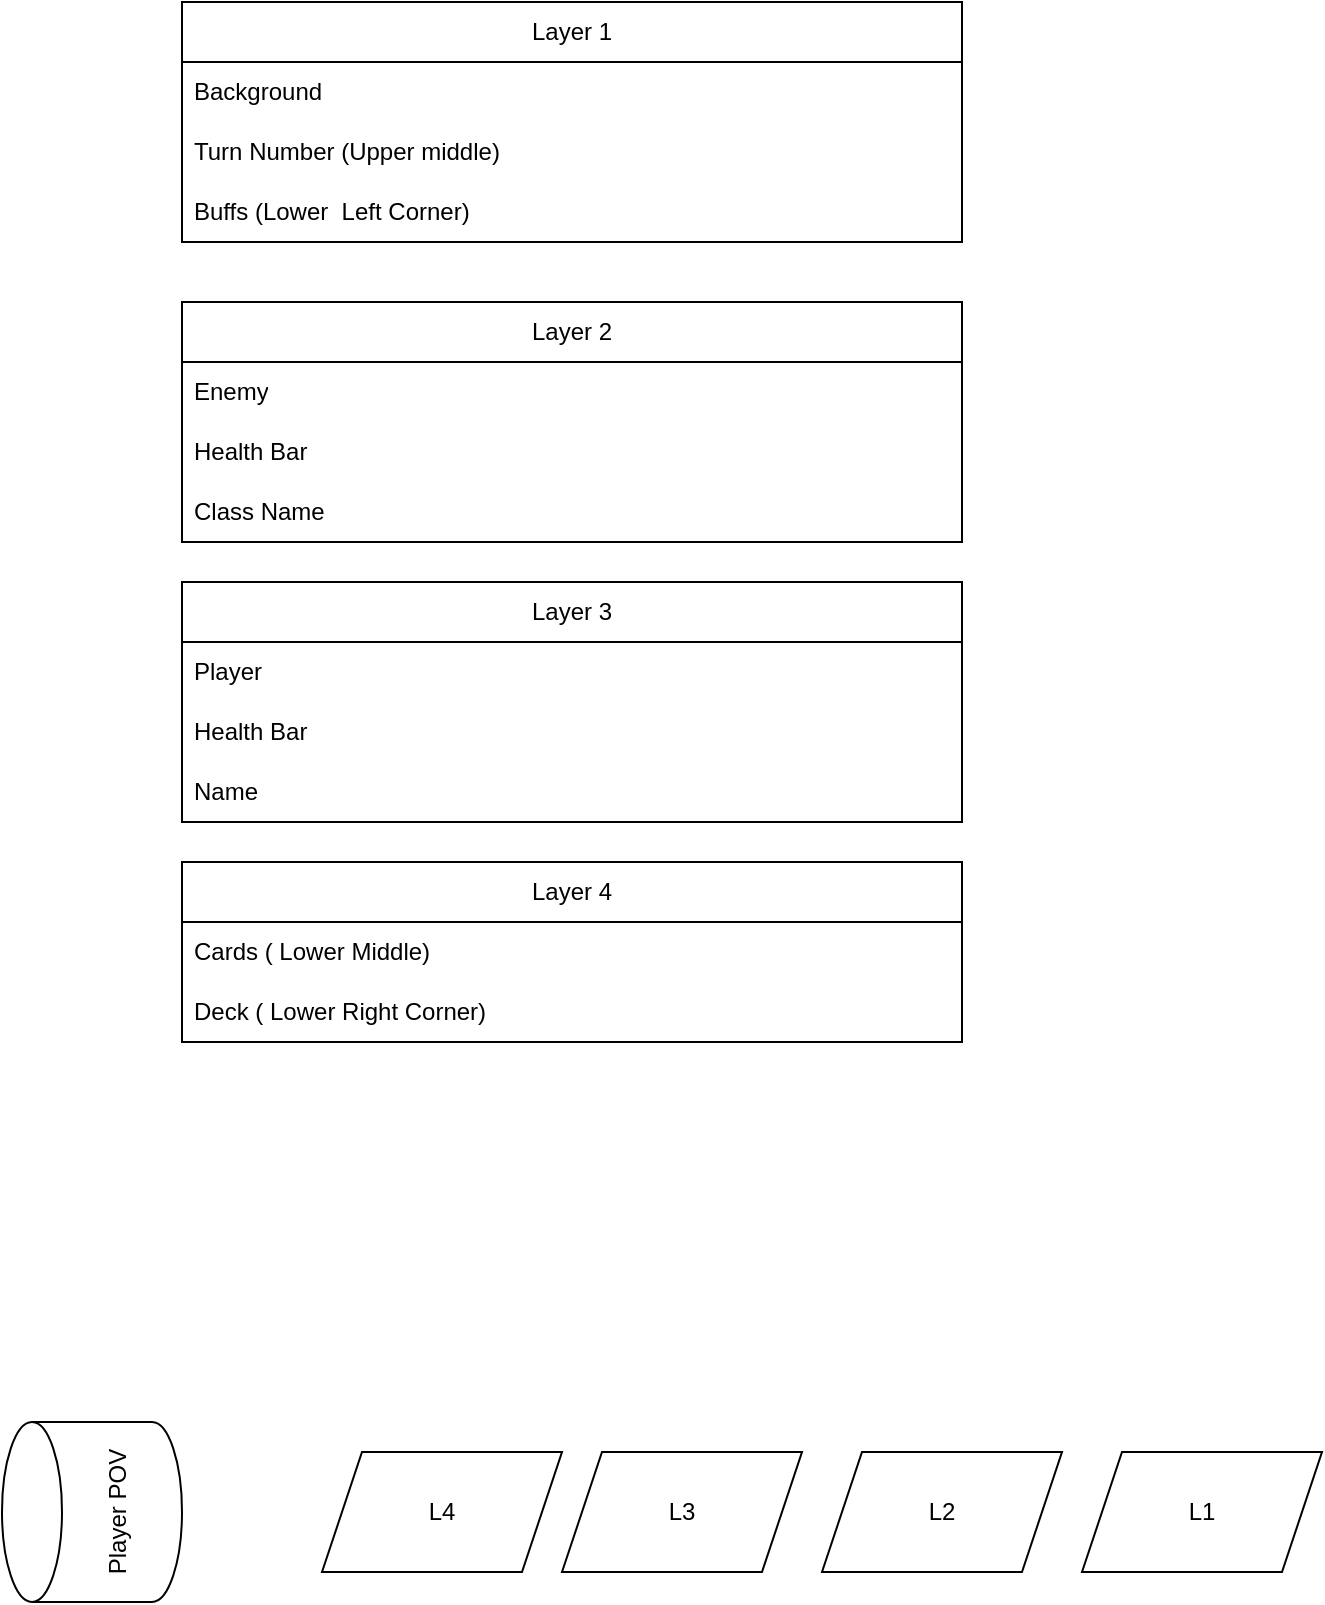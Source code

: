<mxfile version="21.3.7" type="device">
  <diagram name="Page-1" id="zLsCyyZOZJPjaB_P7tJu">
    <mxGraphModel dx="1434" dy="834" grid="1" gridSize="10" guides="1" tooltips="1" connect="1" arrows="1" fold="1" page="1" pageScale="1" pageWidth="850" pageHeight="1100" math="0" shadow="0">
      <root>
        <mxCell id="0" />
        <mxCell id="1" parent="0" />
        <mxCell id="qzCJdTYiKtbkIJqlFS8q-41" value="L3" style="shape=parallelogram;perimeter=parallelogramPerimeter;whiteSpace=wrap;html=1;fixedSize=1;" vertex="1" parent="1">
          <mxGeometry x="390" y="955" width="120" height="60" as="geometry" />
        </mxCell>
        <mxCell id="qzCJdTYiKtbkIJqlFS8q-7" value="Layer 1" style="swimlane;fontStyle=0;childLayout=stackLayout;horizontal=1;startSize=30;horizontalStack=0;resizeParent=1;resizeParentMax=0;resizeLast=0;collapsible=1;marginBottom=0;whiteSpace=wrap;html=1;" vertex="1" parent="1">
          <mxGeometry x="200" y="230" width="390" height="120" as="geometry">
            <mxRectangle x="330" y="220" width="80" height="30" as="alternateBounds" />
          </mxGeometry>
        </mxCell>
        <mxCell id="qzCJdTYiKtbkIJqlFS8q-8" value="Background" style="text;strokeColor=none;fillColor=none;align=left;verticalAlign=middle;spacingLeft=4;spacingRight=4;overflow=hidden;points=[[0,0.5],[1,0.5]];portConstraint=eastwest;rotatable=0;whiteSpace=wrap;html=1;" vertex="1" parent="qzCJdTYiKtbkIJqlFS8q-7">
          <mxGeometry y="30" width="390" height="30" as="geometry" />
        </mxCell>
        <mxCell id="qzCJdTYiKtbkIJqlFS8q-19" value="Turn Number (Upper middle)" style="text;strokeColor=none;fillColor=none;align=left;verticalAlign=middle;spacingLeft=4;spacingRight=4;overflow=hidden;points=[[0,0.5],[1,0.5]];portConstraint=eastwest;rotatable=0;whiteSpace=wrap;html=1;" vertex="1" parent="qzCJdTYiKtbkIJqlFS8q-7">
          <mxGeometry y="60" width="390" height="30" as="geometry" />
        </mxCell>
        <mxCell id="qzCJdTYiKtbkIJqlFS8q-20" value="Buffs (Lower&amp;nbsp; Left Corner)" style="text;strokeColor=none;fillColor=none;align=left;verticalAlign=middle;spacingLeft=4;spacingRight=4;overflow=hidden;points=[[0,0.5],[1,0.5]];portConstraint=eastwest;rotatable=0;whiteSpace=wrap;html=1;" vertex="1" parent="qzCJdTYiKtbkIJqlFS8q-7">
          <mxGeometry y="90" width="390" height="30" as="geometry" />
        </mxCell>
        <mxCell id="qzCJdTYiKtbkIJqlFS8q-23" value="Layer 2" style="swimlane;fontStyle=0;childLayout=stackLayout;horizontal=1;startSize=30;horizontalStack=0;resizeParent=1;resizeParentMax=0;resizeLast=0;collapsible=1;marginBottom=0;whiteSpace=wrap;html=1;" vertex="1" parent="1">
          <mxGeometry x="200" y="380" width="390" height="120" as="geometry">
            <mxRectangle x="330" y="220" width="80" height="30" as="alternateBounds" />
          </mxGeometry>
        </mxCell>
        <mxCell id="qzCJdTYiKtbkIJqlFS8q-24" value="Enemy" style="text;strokeColor=none;fillColor=none;align=left;verticalAlign=middle;spacingLeft=4;spacingRight=4;overflow=hidden;points=[[0,0.5],[1,0.5]];portConstraint=eastwest;rotatable=0;whiteSpace=wrap;html=1;" vertex="1" parent="qzCJdTYiKtbkIJqlFS8q-23">
          <mxGeometry y="30" width="390" height="30" as="geometry" />
        </mxCell>
        <mxCell id="qzCJdTYiKtbkIJqlFS8q-34" value="Health Bar" style="text;strokeColor=none;fillColor=none;align=left;verticalAlign=middle;spacingLeft=4;spacingRight=4;overflow=hidden;points=[[0,0.5],[1,0.5]];portConstraint=eastwest;rotatable=0;whiteSpace=wrap;html=1;" vertex="1" parent="qzCJdTYiKtbkIJqlFS8q-23">
          <mxGeometry y="60" width="390" height="30" as="geometry" />
        </mxCell>
        <mxCell id="qzCJdTYiKtbkIJqlFS8q-25" value="Class Name" style="text;strokeColor=none;fillColor=none;align=left;verticalAlign=middle;spacingLeft=4;spacingRight=4;overflow=hidden;points=[[0,0.5],[1,0.5]];portConstraint=eastwest;rotatable=0;whiteSpace=wrap;html=1;" vertex="1" parent="qzCJdTYiKtbkIJqlFS8q-23">
          <mxGeometry y="90" width="390" height="30" as="geometry" />
        </mxCell>
        <mxCell id="qzCJdTYiKtbkIJqlFS8q-31" value="Layer 3" style="swimlane;fontStyle=0;childLayout=stackLayout;horizontal=1;startSize=30;horizontalStack=0;resizeParent=1;resizeParentMax=0;resizeLast=0;collapsible=1;marginBottom=0;whiteSpace=wrap;html=1;" vertex="1" parent="1">
          <mxGeometry x="200" y="520" width="390" height="120" as="geometry">
            <mxRectangle x="330" y="220" width="80" height="30" as="alternateBounds" />
          </mxGeometry>
        </mxCell>
        <mxCell id="qzCJdTYiKtbkIJqlFS8q-32" value="Player" style="text;strokeColor=none;fillColor=none;align=left;verticalAlign=middle;spacingLeft=4;spacingRight=4;overflow=hidden;points=[[0,0.5],[1,0.5]];portConstraint=eastwest;rotatable=0;whiteSpace=wrap;html=1;" vertex="1" parent="qzCJdTYiKtbkIJqlFS8q-31">
          <mxGeometry y="30" width="390" height="30" as="geometry" />
        </mxCell>
        <mxCell id="qzCJdTYiKtbkIJqlFS8q-35" value="Health Bar" style="text;strokeColor=none;fillColor=none;align=left;verticalAlign=middle;spacingLeft=4;spacingRight=4;overflow=hidden;points=[[0,0.5],[1,0.5]];portConstraint=eastwest;rotatable=0;whiteSpace=wrap;html=1;" vertex="1" parent="qzCJdTYiKtbkIJqlFS8q-31">
          <mxGeometry y="60" width="390" height="30" as="geometry" />
        </mxCell>
        <mxCell id="qzCJdTYiKtbkIJqlFS8q-33" value="Name" style="text;strokeColor=none;fillColor=none;align=left;verticalAlign=middle;spacingLeft=4;spacingRight=4;overflow=hidden;points=[[0,0.5],[1,0.5]];portConstraint=eastwest;rotatable=0;whiteSpace=wrap;html=1;" vertex="1" parent="qzCJdTYiKtbkIJqlFS8q-31">
          <mxGeometry y="90" width="390" height="30" as="geometry" />
        </mxCell>
        <mxCell id="qzCJdTYiKtbkIJqlFS8q-36" value="Layer 4" style="swimlane;fontStyle=0;childLayout=stackLayout;horizontal=1;startSize=30;horizontalStack=0;resizeParent=1;resizeParentMax=0;resizeLast=0;collapsible=1;marginBottom=0;whiteSpace=wrap;html=1;" vertex="1" parent="1">
          <mxGeometry x="200" y="660" width="390" height="90" as="geometry">
            <mxRectangle x="330" y="220" width="80" height="30" as="alternateBounds" />
          </mxGeometry>
        </mxCell>
        <mxCell id="qzCJdTYiKtbkIJqlFS8q-37" value="Cards ( Lower Middle)" style="text;strokeColor=none;fillColor=none;align=left;verticalAlign=middle;spacingLeft=4;spacingRight=4;overflow=hidden;points=[[0,0.5],[1,0.5]];portConstraint=eastwest;rotatable=0;whiteSpace=wrap;html=1;" vertex="1" parent="qzCJdTYiKtbkIJqlFS8q-36">
          <mxGeometry y="30" width="390" height="30" as="geometry" />
        </mxCell>
        <mxCell id="qzCJdTYiKtbkIJqlFS8q-38" value="Deck ( Lower Right Corner)" style="text;strokeColor=none;fillColor=none;align=left;verticalAlign=middle;spacingLeft=4;spacingRight=4;overflow=hidden;points=[[0,0.5],[1,0.5]];portConstraint=eastwest;rotatable=0;whiteSpace=wrap;html=1;" vertex="1" parent="qzCJdTYiKtbkIJqlFS8q-36">
          <mxGeometry y="60" width="390" height="30" as="geometry" />
        </mxCell>
        <mxCell id="qzCJdTYiKtbkIJqlFS8q-40" value="L4" style="shape=parallelogram;perimeter=parallelogramPerimeter;whiteSpace=wrap;html=1;fixedSize=1;" vertex="1" parent="1">
          <mxGeometry x="270" y="955" width="120" height="60" as="geometry" />
        </mxCell>
        <mxCell id="qzCJdTYiKtbkIJqlFS8q-42" value="L2" style="shape=parallelogram;perimeter=parallelogramPerimeter;whiteSpace=wrap;html=1;fixedSize=1;" vertex="1" parent="1">
          <mxGeometry x="520" y="955" width="120" height="60" as="geometry" />
        </mxCell>
        <mxCell id="qzCJdTYiKtbkIJqlFS8q-43" value="L1" style="shape=parallelogram;perimeter=parallelogramPerimeter;whiteSpace=wrap;html=1;fixedSize=1;" vertex="1" parent="1">
          <mxGeometry x="650" y="955" width="120" height="60" as="geometry" />
        </mxCell>
        <mxCell id="qzCJdTYiKtbkIJqlFS8q-44" value="Player POV" style="shape=cylinder3;whiteSpace=wrap;html=1;boundedLbl=1;backgroundOutline=1;size=15;rotation=-90;" vertex="1" parent="1">
          <mxGeometry x="110" y="940" width="90" height="90" as="geometry" />
        </mxCell>
      </root>
    </mxGraphModel>
  </diagram>
</mxfile>
